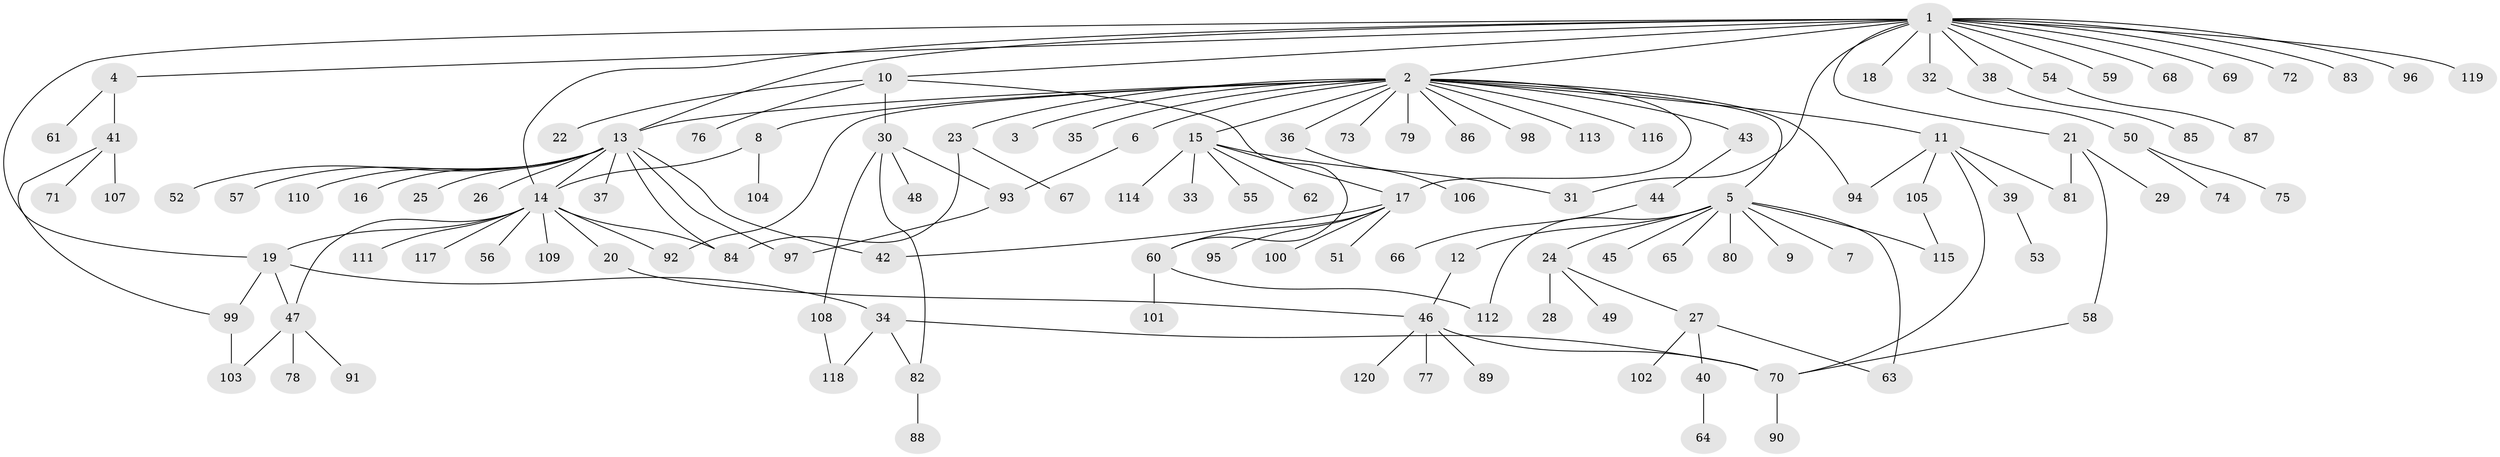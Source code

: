 // coarse degree distribution, {31: 0.027777777777777776, 1: 0.75, 6: 0.027777777777777776, 2: 0.05555555555555555, 4: 0.027777777777777776, 3: 0.05555555555555555, 5: 0.05555555555555555}
// Generated by graph-tools (version 1.1) at 2025/18/03/04/25 18:18:09]
// undirected, 120 vertices, 146 edges
graph export_dot {
graph [start="1"]
  node [color=gray90,style=filled];
  1;
  2;
  3;
  4;
  5;
  6;
  7;
  8;
  9;
  10;
  11;
  12;
  13;
  14;
  15;
  16;
  17;
  18;
  19;
  20;
  21;
  22;
  23;
  24;
  25;
  26;
  27;
  28;
  29;
  30;
  31;
  32;
  33;
  34;
  35;
  36;
  37;
  38;
  39;
  40;
  41;
  42;
  43;
  44;
  45;
  46;
  47;
  48;
  49;
  50;
  51;
  52;
  53;
  54;
  55;
  56;
  57;
  58;
  59;
  60;
  61;
  62;
  63;
  64;
  65;
  66;
  67;
  68;
  69;
  70;
  71;
  72;
  73;
  74;
  75;
  76;
  77;
  78;
  79;
  80;
  81;
  82;
  83;
  84;
  85;
  86;
  87;
  88;
  89;
  90;
  91;
  92;
  93;
  94;
  95;
  96;
  97;
  98;
  99;
  100;
  101;
  102;
  103;
  104;
  105;
  106;
  107;
  108;
  109;
  110;
  111;
  112;
  113;
  114;
  115;
  116;
  117;
  118;
  119;
  120;
  1 -- 2;
  1 -- 4;
  1 -- 10;
  1 -- 13;
  1 -- 14;
  1 -- 18;
  1 -- 19;
  1 -- 21;
  1 -- 31;
  1 -- 32;
  1 -- 38;
  1 -- 54;
  1 -- 59;
  1 -- 68;
  1 -- 69;
  1 -- 72;
  1 -- 83;
  1 -- 96;
  1 -- 119;
  2 -- 3;
  2 -- 5;
  2 -- 6;
  2 -- 8;
  2 -- 11;
  2 -- 13;
  2 -- 15;
  2 -- 17;
  2 -- 23;
  2 -- 35;
  2 -- 36;
  2 -- 43;
  2 -- 73;
  2 -- 79;
  2 -- 86;
  2 -- 92;
  2 -- 94;
  2 -- 98;
  2 -- 113;
  2 -- 116;
  4 -- 41;
  4 -- 61;
  5 -- 7;
  5 -- 9;
  5 -- 12;
  5 -- 24;
  5 -- 45;
  5 -- 63;
  5 -- 65;
  5 -- 80;
  5 -- 112;
  5 -- 115;
  6 -- 93;
  8 -- 14;
  8 -- 104;
  10 -- 22;
  10 -- 30;
  10 -- 60;
  10 -- 76;
  11 -- 39;
  11 -- 70;
  11 -- 81;
  11 -- 94;
  11 -- 105;
  12 -- 46;
  13 -- 14;
  13 -- 16;
  13 -- 25;
  13 -- 26;
  13 -- 37;
  13 -- 42;
  13 -- 52;
  13 -- 57;
  13 -- 84;
  13 -- 97;
  13 -- 110;
  14 -- 19;
  14 -- 20;
  14 -- 47;
  14 -- 56;
  14 -- 84;
  14 -- 92;
  14 -- 109;
  14 -- 111;
  14 -- 117;
  15 -- 17;
  15 -- 31;
  15 -- 33;
  15 -- 55;
  15 -- 62;
  15 -- 114;
  17 -- 42;
  17 -- 51;
  17 -- 60;
  17 -- 95;
  17 -- 100;
  19 -- 34;
  19 -- 47;
  19 -- 99;
  20 -- 46;
  21 -- 29;
  21 -- 58;
  21 -- 81;
  23 -- 67;
  23 -- 84;
  24 -- 27;
  24 -- 28;
  24 -- 49;
  27 -- 40;
  27 -- 63;
  27 -- 102;
  30 -- 48;
  30 -- 82;
  30 -- 93;
  30 -- 108;
  32 -- 50;
  34 -- 70;
  34 -- 82;
  34 -- 118;
  36 -- 106;
  38 -- 85;
  39 -- 53;
  40 -- 64;
  41 -- 71;
  41 -- 99;
  41 -- 107;
  43 -- 44;
  44 -- 66;
  46 -- 70;
  46 -- 77;
  46 -- 89;
  46 -- 120;
  47 -- 78;
  47 -- 91;
  47 -- 103;
  50 -- 74;
  50 -- 75;
  54 -- 87;
  58 -- 70;
  60 -- 101;
  60 -- 112;
  70 -- 90;
  82 -- 88;
  93 -- 97;
  99 -- 103;
  105 -- 115;
  108 -- 118;
}
